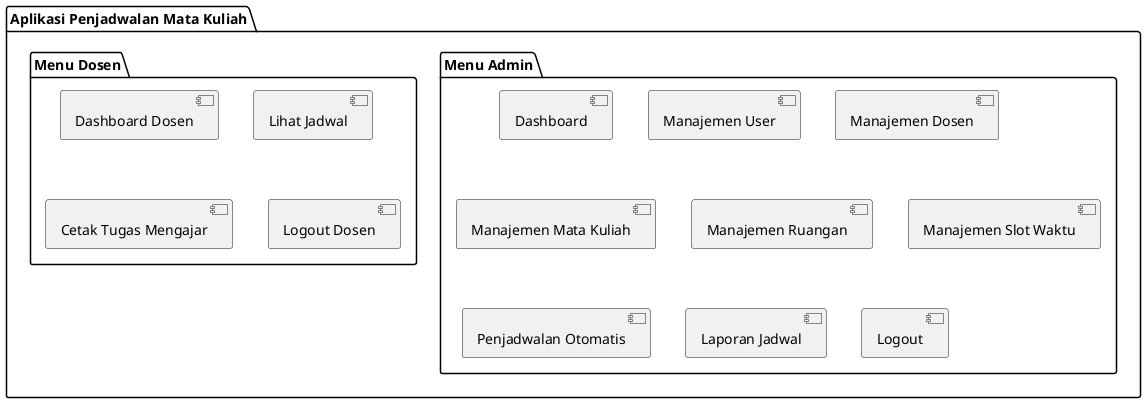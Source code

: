 @startuml
skinparam defaultTextAlignment center

package "Aplikasi Penjadwalan Mata Kuliah" {
    
    folder "Menu Admin" {
        [Dashboard]
        [Manajemen User]
        [Manajemen Dosen]
        [Manajemen Mata Kuliah]
        [Manajemen Ruangan]
        [Manajemen Slot Waktu]
        [Penjadwalan Otomatis]
        [Laporan Jadwal]
        [Logout]
    }

    folder "Menu Dosen" {
        [Dashboard Dosen]
        [Lihat Jadwal]
        [Cetak Tugas Mengajar]
        [Logout Dosen]
    }
}
@enduml
